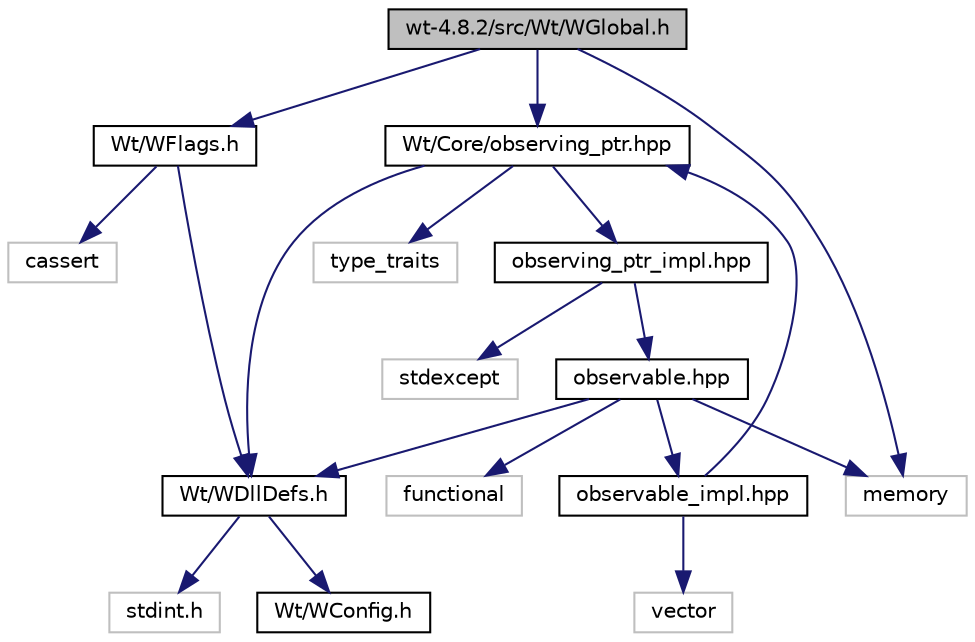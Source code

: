 digraph "wt-4.8.2/src/Wt/WGlobal.h"
{
 // LATEX_PDF_SIZE
  edge [fontname="Helvetica",fontsize="10",labelfontname="Helvetica",labelfontsize="10"];
  node [fontname="Helvetica",fontsize="10",shape=record];
  Node1 [label="wt-4.8.2/src/Wt/WGlobal.h",height=0.2,width=0.4,color="black", fillcolor="grey75", style="filled", fontcolor="black",tooltip=" "];
  Node1 -> Node2 [color="midnightblue",fontsize="10",style="solid"];
  Node2 [label="Wt/WFlags.h",height=0.2,width=0.4,color="black", fillcolor="white", style="filled",URL="$WFlags_8h_source.html",tooltip=" "];
  Node2 -> Node3 [color="midnightblue",fontsize="10",style="solid"];
  Node3 [label="Wt/WDllDefs.h",height=0.2,width=0.4,color="black", fillcolor="white", style="filled",URL="$WDllDefs_8h_source.html",tooltip=" "];
  Node3 -> Node4 [color="midnightblue",fontsize="10",style="solid"];
  Node4 [label="Wt/WConfig.h",height=0.2,width=0.4,color="black", fillcolor="white", style="filled",URL="$WConfig_8h_source.html",tooltip=" "];
  Node3 -> Node5 [color="midnightblue",fontsize="10",style="solid"];
  Node5 [label="stdint.h",height=0.2,width=0.4,color="grey75", fillcolor="white", style="filled",tooltip=" "];
  Node2 -> Node6 [color="midnightblue",fontsize="10",style="solid"];
  Node6 [label="cassert",height=0.2,width=0.4,color="grey75", fillcolor="white", style="filled",tooltip=" "];
  Node1 -> Node7 [color="midnightblue",fontsize="10",style="solid"];
  Node7 [label="Wt/Core/observing_ptr.hpp",height=0.2,width=0.4,color="black", fillcolor="white", style="filled",URL="$observing__ptr_8hpp_source.html",tooltip=" "];
  Node7 -> Node3 [color="midnightblue",fontsize="10",style="solid"];
  Node7 -> Node8 [color="midnightblue",fontsize="10",style="solid"];
  Node8 [label="type_traits",height=0.2,width=0.4,color="grey75", fillcolor="white", style="filled",tooltip=" "];
  Node7 -> Node9 [color="midnightblue",fontsize="10",style="solid"];
  Node9 [label="observing_ptr_impl.hpp",height=0.2,width=0.4,color="black", fillcolor="white", style="filled",URL="$observing__ptr__impl_8hpp_source.html",tooltip=" "];
  Node9 -> Node10 [color="midnightblue",fontsize="10",style="solid"];
  Node10 [label="observable.hpp",height=0.2,width=0.4,color="black", fillcolor="white", style="filled",URL="$observable_8hpp_source.html",tooltip=" "];
  Node10 -> Node3 [color="midnightblue",fontsize="10",style="solid"];
  Node10 -> Node11 [color="midnightblue",fontsize="10",style="solid"];
  Node11 [label="memory",height=0.2,width=0.4,color="grey75", fillcolor="white", style="filled",tooltip=" "];
  Node10 -> Node12 [color="midnightblue",fontsize="10",style="solid"];
  Node12 [label="functional",height=0.2,width=0.4,color="grey75", fillcolor="white", style="filled",tooltip=" "];
  Node10 -> Node13 [color="midnightblue",fontsize="10",style="solid"];
  Node13 [label="observable_impl.hpp",height=0.2,width=0.4,color="black", fillcolor="white", style="filled",URL="$observable__impl_8hpp_source.html",tooltip=" "];
  Node13 -> Node14 [color="midnightblue",fontsize="10",style="solid"];
  Node14 [label="vector",height=0.2,width=0.4,color="grey75", fillcolor="white", style="filled",tooltip=" "];
  Node13 -> Node7 [color="midnightblue",fontsize="10",style="solid"];
  Node9 -> Node15 [color="midnightblue",fontsize="10",style="solid"];
  Node15 [label="stdexcept",height=0.2,width=0.4,color="grey75", fillcolor="white", style="filled",tooltip=" "];
  Node1 -> Node11 [color="midnightblue",fontsize="10",style="solid"];
}
